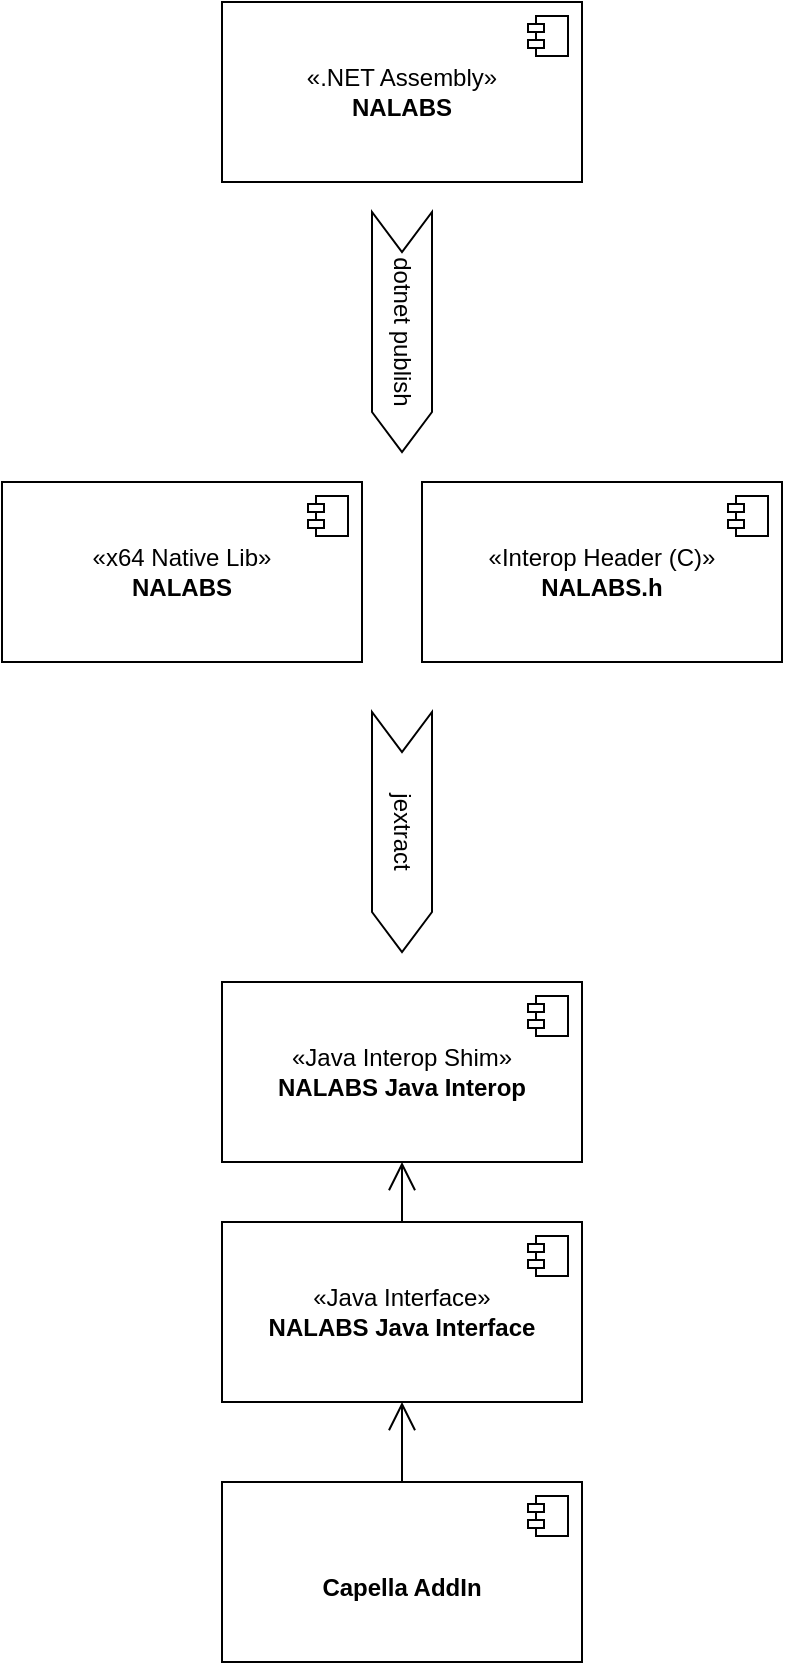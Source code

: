 <mxfile version="24.7.17">
  <diagram name="Page-1" id="MGDGmpZSyVgaTRlbkTtH">
    <mxGraphModel dx="1263" dy="807" grid="1" gridSize="10" guides="1" tooltips="1" connect="1" arrows="1" fold="1" page="1" pageScale="1" pageWidth="2339" pageHeight="3300" math="0" shadow="0">
      <root>
        <mxCell id="0" />
        <mxCell id="1" parent="0" />
        <mxCell id="JlcqS9PgpwNqPmVSO1wy-2" value="«.NET Assembly»&lt;br&gt;&lt;b&gt;NALABS&lt;/b&gt;" style="html=1;dropTarget=0;whiteSpace=wrap;" vertex="1" parent="1">
          <mxGeometry x="210" y="50" width="180" height="90" as="geometry" />
        </mxCell>
        <mxCell id="JlcqS9PgpwNqPmVSO1wy-3" value="" style="shape=module;jettyWidth=8;jettyHeight=4;" vertex="1" parent="JlcqS9PgpwNqPmVSO1wy-2">
          <mxGeometry x="1" width="20" height="20" relative="1" as="geometry">
            <mxPoint x="-27" y="7" as="offset" />
          </mxGeometry>
        </mxCell>
        <mxCell id="JlcqS9PgpwNqPmVSO1wy-4" value="«x64 Native Lib»&lt;br&gt;&lt;b&gt;NALABS&lt;/b&gt;" style="html=1;dropTarget=0;whiteSpace=wrap;" vertex="1" parent="1">
          <mxGeometry x="100" y="290" width="180" height="90" as="geometry" />
        </mxCell>
        <mxCell id="JlcqS9PgpwNqPmVSO1wy-5" value="" style="shape=module;jettyWidth=8;jettyHeight=4;" vertex="1" parent="JlcqS9PgpwNqPmVSO1wy-4">
          <mxGeometry x="1" width="20" height="20" relative="1" as="geometry">
            <mxPoint x="-27" y="7" as="offset" />
          </mxGeometry>
        </mxCell>
        <mxCell id="JlcqS9PgpwNqPmVSO1wy-6" value="«Java Interop Shim»&lt;br&gt;&lt;b&gt;NALABS Java Interop&lt;/b&gt;" style="html=1;dropTarget=0;whiteSpace=wrap;" vertex="1" parent="1">
          <mxGeometry x="210" y="540" width="180" height="90" as="geometry" />
        </mxCell>
        <mxCell id="JlcqS9PgpwNqPmVSO1wy-7" value="" style="shape=module;jettyWidth=8;jettyHeight=4;" vertex="1" parent="JlcqS9PgpwNqPmVSO1wy-6">
          <mxGeometry x="1" width="20" height="20" relative="1" as="geometry">
            <mxPoint x="-27" y="7" as="offset" />
          </mxGeometry>
        </mxCell>
        <mxCell id="JlcqS9PgpwNqPmVSO1wy-8" value="«Interop Header (C)»&lt;br&gt;&lt;b&gt;NALABS.h&lt;/b&gt;" style="html=1;dropTarget=0;whiteSpace=wrap;" vertex="1" parent="1">
          <mxGeometry x="310" y="290" width="180" height="90" as="geometry" />
        </mxCell>
        <mxCell id="JlcqS9PgpwNqPmVSO1wy-9" value="" style="shape=module;jettyWidth=8;jettyHeight=4;" vertex="1" parent="JlcqS9PgpwNqPmVSO1wy-8">
          <mxGeometry x="1" width="20" height="20" relative="1" as="geometry">
            <mxPoint x="-27" y="7" as="offset" />
          </mxGeometry>
        </mxCell>
        <mxCell id="JlcqS9PgpwNqPmVSO1wy-10" value="«Java Interface»&lt;br&gt;&lt;b&gt;NALABS Java Interface&lt;/b&gt;" style="html=1;dropTarget=0;whiteSpace=wrap;" vertex="1" parent="1">
          <mxGeometry x="210" y="660" width="180" height="90" as="geometry" />
        </mxCell>
        <mxCell id="JlcqS9PgpwNqPmVSO1wy-11" value="" style="shape=module;jettyWidth=8;jettyHeight=4;" vertex="1" parent="JlcqS9PgpwNqPmVSO1wy-10">
          <mxGeometry x="1" width="20" height="20" relative="1" as="geometry">
            <mxPoint x="-27" y="7" as="offset" />
          </mxGeometry>
        </mxCell>
        <mxCell id="JlcqS9PgpwNqPmVSO1wy-13" value="dotnet publish" style="shape=step;perimeter=stepPerimeter;whiteSpace=wrap;html=1;fixedSize=1;rotation=90;" vertex="1" parent="1">
          <mxGeometry x="240" y="200" width="120" height="30" as="geometry" />
        </mxCell>
        <mxCell id="JlcqS9PgpwNqPmVSO1wy-14" value="jextract" style="shape=step;perimeter=stepPerimeter;whiteSpace=wrap;html=1;fixedSize=1;rotation=90;" vertex="1" parent="1">
          <mxGeometry x="240" y="450" width="120" height="30" as="geometry" />
        </mxCell>
        <mxCell id="JlcqS9PgpwNqPmVSO1wy-19" value="&lt;br&gt;&lt;b&gt;Capella AddIn&lt;/b&gt;" style="html=1;dropTarget=0;whiteSpace=wrap;" vertex="1" parent="1">
          <mxGeometry x="210" y="790" width="180" height="90" as="geometry" />
        </mxCell>
        <mxCell id="JlcqS9PgpwNqPmVSO1wy-20" value="" style="shape=module;jettyWidth=8;jettyHeight=4;" vertex="1" parent="JlcqS9PgpwNqPmVSO1wy-19">
          <mxGeometry x="1" width="20" height="20" relative="1" as="geometry">
            <mxPoint x="-27" y="7" as="offset" />
          </mxGeometry>
        </mxCell>
        <mxCell id="JlcqS9PgpwNqPmVSO1wy-21" value="" style="endArrow=open;endFill=1;endSize=12;html=1;rounded=0;exitX=0.5;exitY=0;exitDx=0;exitDy=0;entryX=0.5;entryY=1;entryDx=0;entryDy=0;" edge="1" parent="1" source="JlcqS9PgpwNqPmVSO1wy-19" target="JlcqS9PgpwNqPmVSO1wy-10">
          <mxGeometry width="160" relative="1" as="geometry">
            <mxPoint x="540" y="800" as="sourcePoint" />
            <mxPoint x="700" y="800" as="targetPoint" />
          </mxGeometry>
        </mxCell>
        <mxCell id="JlcqS9PgpwNqPmVSO1wy-22" value="" style="endArrow=open;endFill=1;endSize=12;html=1;rounded=0;exitX=0.5;exitY=0;exitDx=0;exitDy=0;entryX=0.5;entryY=1;entryDx=0;entryDy=0;" edge="1" parent="1" source="JlcqS9PgpwNqPmVSO1wy-10" target="JlcqS9PgpwNqPmVSO1wy-6">
          <mxGeometry width="160" relative="1" as="geometry">
            <mxPoint x="540" y="590" as="sourcePoint" />
            <mxPoint x="700" y="590" as="targetPoint" />
          </mxGeometry>
        </mxCell>
      </root>
    </mxGraphModel>
  </diagram>
</mxfile>
